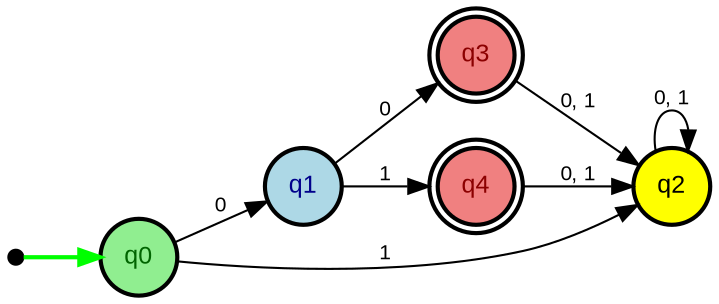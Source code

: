 digraph Automaton {
rankdir=LR;
bgcolor=white;
node [fontname="Arial", fontsize=12];
edge [fontname="Arial", fontsize=10];

__start__ [shape=point, width=0.1, height=0.1];
q0 [shape=circle, style=filled, fillcolor="lightgreen", fontcolor="darkgreen", penwidth=2];
q1 [shape=circle, style=filled, fillcolor="lightblue", fontcolor="darkblue", penwidth=2];
q2 [shape=circle, style=filled, fillcolor="yellow", fontcolor="black", penwidth=2];
q3 [shape=doublecircle, style=filled, fillcolor="lightcoral", fontcolor="darkred", penwidth=2];
q4 [shape=doublecircle, style=filled, fillcolor="lightcoral", fontcolor="darkred", penwidth=2];
__start__ -> q0 [penwidth=2, color=green];

q0 -> q1 [label="0", color=black];
q0 -> q2 [label="1", color=black];
q4 -> q2 [label="0, 1", color=black];
q2 -> q2 [label="0, 1", color=black];
q1 -> q3 [label="0", color=black];
q1 -> q4 [label="1", color=black];
q3 -> q2 [label="0, 1", color=black];
}